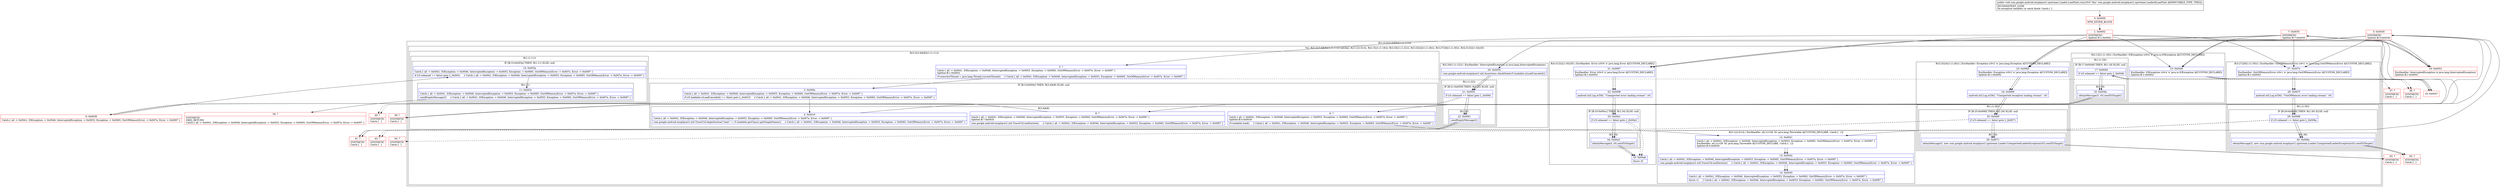 digraph "CFG forcom.google.android.exoplayer2.upstream.Loader.LoadTask.run()V" {
subgraph cluster_Region_2139592503 {
label = "R(1:(3:2|(3:4|6|8)|(1:(1:11))))";
node [shape=record,color=blue];
subgraph cluster_TryCatchRegion_6534456 {
label = "Try: R(3:2|(3:4|6|8)|(1:(1:11))) catches: R(3:12|13|14), R(2:15|(1:(1:18))), R(2:20|(1:(1:22))), R(3:23|24|(1:(1:26))), R(3:27|28|(1:(1:30))), R(4:31|32|(1:34)|35)";
node [shape=record,color=blue];
subgraph cluster_Region_87546217 {
label = "R(3:2|(3:4|6|8)|(1:(1:11)))";
node [shape=record,color=blue];
Node_2 [shape=record,label="{2\:\ ?|Catch:\{ all \-\> 0x0041, IOException \-\> 0x0046, InterruptedException \-\> 0x0053, Exception \-\> 0x0065, OutOfMemoryError \-\> 0x007e, Error \-\> 0x0097 \}\lSplitter:B:1:0x0002\l|r5.executorThread = java.lang.Thread.currentThread()     \/\/ Catch:\{ all \-\> 0x0041, IOException \-\> 0x0046, InterruptedException \-\> 0x0053, Exception \-\> 0x0065, OutOfMemoryError \-\> 0x007e, Error \-\> 0x0097 \}\l}"];
subgraph cluster_IfRegion_648514691 {
label = "IF [B:3:0x000e] THEN: R(3:4|6|8) ELSE: null";
node [shape=record,color=blue];
Node_3 [shape=record,label="{3\:\ 0x000e|Catch:\{ all \-\> 0x0041, IOException \-\> 0x0046, InterruptedException \-\> 0x0053, Exception \-\> 0x0065, OutOfMemoryError \-\> 0x007e, Error \-\> 0x0097 \}\l|if (r5.loadable.isLoadCanceled() == false) goto L_0x0010     \/\/ Catch:\{ all \-\> 0x0041, IOException \-\> 0x0046, InterruptedException \-\> 0x0053, Exception \-\> 0x0065, OutOfMemoryError \-\> 0x007e, Error \-\> 0x0097 \}\l}"];
subgraph cluster_Region_1700436303 {
label = "R(3:4|6|8)";
node [shape=record,color=blue];
Node_4 [shape=record,label="{4\:\ 0x0010|Catch:\{ all \-\> 0x0041, IOException \-\> 0x0046, InterruptedException \-\> 0x0053, Exception \-\> 0x0065, OutOfMemoryError \-\> 0x007e, Error \-\> 0x0097 \}\l|com.google.android.exoplayer2.util.TraceUtil.beginSection(\"load:\" + r5.loadable.getClass().getSimpleName())     \/\/ Catch:\{ all \-\> 0x0041, IOException \-\> 0x0046, InterruptedException \-\> 0x0053, Exception \-\> 0x0065, OutOfMemoryError \-\> 0x007e, Error \-\> 0x0097 \}\l}"];
Node_6 [shape=record,label="{6\:\ ?|Catch:\{ all \-\> 0x0041, IOException \-\> 0x0046, InterruptedException \-\> 0x0053, Exception \-\> 0x0065, OutOfMemoryError \-\> 0x007e, Error \-\> 0x0097 \}\lSplitter:B:5:0x0030\l|r5.loadable.load()     \/\/ Catch:\{ all \-\> 0x0041, IOException \-\> 0x0046, InterruptedException \-\> 0x0053, Exception \-\> 0x0065, OutOfMemoryError \-\> 0x007e, Error \-\> 0x0097 \}\l}"];
Node_8 [shape=record,label="{8\:\ ?|Catch:\{ all \-\> 0x0041, IOException \-\> 0x0046, InterruptedException \-\> 0x0053, Exception \-\> 0x0065, OutOfMemoryError \-\> 0x007e, Error \-\> 0x0097 \}\lSplitter:B:7:0x0035\l|com.google.android.exoplayer2.util.TraceUtil.endSection()     \/\/ Catch:\{ all \-\> 0x0041, IOException \-\> 0x0046, InterruptedException \-\> 0x0053, Exception \-\> 0x0065, OutOfMemoryError \-\> 0x007e, Error \-\> 0x0097 \}\l}"];
}
}
subgraph cluster_Region_2022521513 {
label = "R(1:(1:11))";
node [shape=record,color=blue];
subgraph cluster_IfRegion_1137330240 {
label = "IF [B:10:0x003a] THEN: R(1:11) ELSE: null";
node [shape=record,color=blue];
Node_10 [shape=record,label="{10\:\ 0x003a|Catch:\{ all \-\> 0x0041, IOException \-\> 0x0046, InterruptedException \-\> 0x0053, Exception \-\> 0x0065, OutOfMemoryError \-\> 0x007e, Error \-\> 0x0097 \}\l|if (r5.released == false) goto L_0x003c     \/\/ Catch:\{ all \-\> 0x0041, IOException \-\> 0x0046, InterruptedException \-\> 0x0053, Exception \-\> 0x0065, OutOfMemoryError \-\> 0x007e, Error \-\> 0x0097 \}\l}"];
subgraph cluster_Region_1494423342 {
label = "R(1:11)";
node [shape=record,color=blue];
Node_11 [shape=record,label="{11\:\ 0x003c|Catch:\{ all \-\> 0x0041, IOException \-\> 0x0046, InterruptedException \-\> 0x0053, Exception \-\> 0x0065, OutOfMemoryError \-\> 0x007e, Error \-\> 0x0097 \}\l|sendEmptyMessage(2)     \/\/ Catch:\{ all \-\> 0x0041, IOException \-\> 0x0046, InterruptedException \-\> 0x0053, Exception \-\> 0x0065, OutOfMemoryError \-\> 0x007e, Error \-\> 0x0097 \}\l}"];
}
}
}
}
subgraph cluster_Region_1756523938 {
label = "R(3:12|13|14) | ExcHandler: all (r1v26 'th' java.lang.Throwable A[CUSTOM_DECLARE, Catch:\{  \}])\l";
node [shape=record,color=blue];
Node_12 [shape=record,label="{12\:\ 0x0041|Catch:\{ all \-\> 0x0041, IOException \-\> 0x0046, InterruptedException \-\> 0x0053, Exception \-\> 0x0065, OutOfMemoryError \-\> 0x007e, Error \-\> 0x0097 \}\lExcHandler: all (r1v26 'th' java.lang.Throwable A[CUSTOM_DECLARE, Catch:\{  \}])\lSplitter:B:5:0x0030\l}"];
Node_13 [shape=record,label="{13\:\ 0x0042|Catch:\{ all \-\> 0x0041, IOException \-\> 0x0046, InterruptedException \-\> 0x0053, Exception \-\> 0x0065, OutOfMemoryError \-\> 0x007e, Error \-\> 0x0097 \}\l|com.google.android.exoplayer2.util.TraceUtil.endSection()     \/\/ Catch:\{ all \-\> 0x0041, IOException \-\> 0x0046, InterruptedException \-\> 0x0053, Exception \-\> 0x0065, OutOfMemoryError \-\> 0x007e, Error \-\> 0x0097 \}\l}"];
Node_14 [shape=record,label="{14\:\ 0x0045|Catch:\{ all \-\> 0x0041, IOException \-\> 0x0046, InterruptedException \-\> 0x0053, Exception \-\> 0x0065, OutOfMemoryError \-\> 0x007e, Error \-\> 0x0097 \}\l|throw r1     \/\/ Catch:\{ all \-\> 0x0041, IOException \-\> 0x0046, InterruptedException \-\> 0x0053, Exception \-\> 0x0065, OutOfMemoryError \-\> 0x007e, Error \-\> 0x0097 \}\l}"];
}
subgraph cluster_Region_2038123119 {
label = "R(2:15|(1:(1:18))) | ExcHandler: IOException (r0v4 'e' java.io.IOException A[CUSTOM_DECLARE])\l";
node [shape=record,color=blue];
Node_15 [shape=record,label="{15\:\ 0x0046|ExcHandler: IOException (r0v4 'e' java.io.IOException A[CUSTOM_DECLARE])\lSplitter:B:1:0x0002\l}"];
subgraph cluster_Region_1759679816 {
label = "R(1:(1:18))";
node [shape=record,color=blue];
subgraph cluster_IfRegion_696861981 {
label = "IF [B:17:0x0049] THEN: R(1:18) ELSE: null";
node [shape=record,color=blue];
Node_17 [shape=record,label="{17\:\ 0x0049|if (r5.released == false) goto L_0x004b\l}"];
subgraph cluster_Region_1387127539 {
label = "R(1:18)";
node [shape=record,color=blue];
Node_18 [shape=record,label="{18\:\ 0x004b|obtainMessage(3, r0).sendToTarget()\l}"];
}
}
}
}
subgraph cluster_Region_1906762491 {
label = "R(2:20|(1:(1:22))) | ExcHandler: InterruptedException (e java.lang.InterruptedException)\l";
node [shape=record,color=blue];
Node_20 [shape=record,label="{20\:\ 0x0054|com.google.android.exoplayer2.util.Assertions.checkState(r5.loadable.isLoadCanceled())\l}"];
subgraph cluster_Region_219308370 {
label = "R(1:(1:22))";
node [shape=record,color=blue];
subgraph cluster_IfRegion_1859152960 {
label = "IF [B:21:0x005f] THEN: R(1:22) ELSE: null";
node [shape=record,color=blue];
Node_21 [shape=record,label="{21\:\ 0x005f|if (r5.released == false) goto L_0x0061\l}"];
subgraph cluster_Region_1406640403 {
label = "R(1:22)";
node [shape=record,color=blue];
Node_22 [shape=record,label="{22\:\ 0x0061|sendEmptyMessage(2)\l}"];
}
}
}
}
subgraph cluster_Region_362819752 {
label = "R(3:23|24|(1:(1:26))) | ExcHandler: Exception (r0v2 'e' java.lang.Exception A[CUSTOM_DECLARE])\l";
node [shape=record,color=blue];
Node_23 [shape=record,label="{23\:\ 0x0065|ExcHandler: Exception (r0v2 'e' java.lang.Exception A[CUSTOM_DECLARE])\lSplitter:B:1:0x0002\l}"];
Node_24 [shape=record,label="{24\:\ 0x0066|android.util.Log.e(TAG, \"Unexpected exception loading stream\", r0)\l}"];
subgraph cluster_Region_187095999 {
label = "R(1:(1:26))";
node [shape=record,color=blue];
subgraph cluster_IfRegion_1719211255 {
label = "IF [B:25:0x006f] THEN: R(1:26) ELSE: null";
node [shape=record,color=blue];
Node_25 [shape=record,label="{25\:\ 0x006f|if (r5.released == false) goto L_0x0071\l}"];
subgraph cluster_Region_147389970 {
label = "R(1:26)";
node [shape=record,color=blue];
Node_26 [shape=record,label="{26\:\ 0x0071|obtainMessage(3, new com.google.android.exoplayer2.upstream.Loader.UnexpectedLoaderException(r0)).sendToTarget()\l}"];
}
}
}
}
subgraph cluster_Region_486124243 {
label = "R(3:27|28|(1:(1:30))) | ExcHandler: OutOfMemoryError (r0v1 'e' java.lang.OutOfMemoryError A[CUSTOM_DECLARE])\l";
node [shape=record,color=blue];
Node_27 [shape=record,label="{27\:\ 0x007e|ExcHandler: OutOfMemoryError (r0v1 'e' java.lang.OutOfMemoryError A[CUSTOM_DECLARE])\lSplitter:B:1:0x0002\l}"];
Node_28 [shape=record,label="{28\:\ 0x007f|android.util.Log.e(TAG, \"OutOfMemory error loading stream\", r0)\l}"];
subgraph cluster_Region_566194640 {
label = "R(1:(1:30))";
node [shape=record,color=blue];
subgraph cluster_IfRegion_265230268 {
label = "IF [B:29:0x0088] THEN: R(1:30) ELSE: null";
node [shape=record,color=blue];
Node_29 [shape=record,label="{29\:\ 0x0088|if (r5.released == false) goto L_0x008a\l}"];
subgraph cluster_Region_1085816889 {
label = "R(1:30)";
node [shape=record,color=blue];
Node_30 [shape=record,label="{30\:\ 0x008a|obtainMessage(3, new com.google.android.exoplayer2.upstream.Loader.UnexpectedLoaderException(r0)).sendToTarget()\l}"];
}
}
}
}
subgraph cluster_Region_298243535 {
label = "R(4:31|32|(1:34)|35) | ExcHandler: Error (r0v0 'e' java.lang.Error A[CUSTOM_DECLARE])\l";
node [shape=record,color=blue];
Node_31 [shape=record,label="{31\:\ 0x0097|ExcHandler: Error (r0v0 'e' java.lang.Error A[CUSTOM_DECLARE])\lSplitter:B:1:0x0002\l}"];
Node_32 [shape=record,label="{32\:\ 0x0098|android.util.Log.e(TAG, \"Unexpected error loading stream\", r0)\l}"];
subgraph cluster_IfRegion_1269630934 {
label = "IF [B:33:0x00a1] THEN: R(1:34) ELSE: null";
node [shape=record,color=blue];
Node_33 [shape=record,label="{33\:\ 0x00a1|if (r5.released == false) goto L_0x00a3\l}"];
subgraph cluster_Region_1017682920 {
label = "R(1:34)";
node [shape=record,color=blue];
Node_34 [shape=record,label="{34\:\ 0x00a3|obtainMessage(4, r0).sendToTarget()\l}"];
}
}
Node_35 [shape=record,label="{35\:\ 0x00ab|throw r0\l}"];
}
}
}
subgraph cluster_Region_1756523938 {
label = "R(3:12|13|14) | ExcHandler: all (r1v26 'th' java.lang.Throwable A[CUSTOM_DECLARE, Catch:\{  \}])\l";
node [shape=record,color=blue];
Node_12 [shape=record,label="{12\:\ 0x0041|Catch:\{ all \-\> 0x0041, IOException \-\> 0x0046, InterruptedException \-\> 0x0053, Exception \-\> 0x0065, OutOfMemoryError \-\> 0x007e, Error \-\> 0x0097 \}\lExcHandler: all (r1v26 'th' java.lang.Throwable A[CUSTOM_DECLARE, Catch:\{  \}])\lSplitter:B:5:0x0030\l}"];
Node_13 [shape=record,label="{13\:\ 0x0042|Catch:\{ all \-\> 0x0041, IOException \-\> 0x0046, InterruptedException \-\> 0x0053, Exception \-\> 0x0065, OutOfMemoryError \-\> 0x007e, Error \-\> 0x0097 \}\l|com.google.android.exoplayer2.util.TraceUtil.endSection()     \/\/ Catch:\{ all \-\> 0x0041, IOException \-\> 0x0046, InterruptedException \-\> 0x0053, Exception \-\> 0x0065, OutOfMemoryError \-\> 0x007e, Error \-\> 0x0097 \}\l}"];
Node_14 [shape=record,label="{14\:\ 0x0045|Catch:\{ all \-\> 0x0041, IOException \-\> 0x0046, InterruptedException \-\> 0x0053, Exception \-\> 0x0065, OutOfMemoryError \-\> 0x007e, Error \-\> 0x0097 \}\l|throw r1     \/\/ Catch:\{ all \-\> 0x0041, IOException \-\> 0x0046, InterruptedException \-\> 0x0053, Exception \-\> 0x0065, OutOfMemoryError \-\> 0x007e, Error \-\> 0x0097 \}\l}"];
}
subgraph cluster_Region_2038123119 {
label = "R(2:15|(1:(1:18))) | ExcHandler: IOException (r0v4 'e' java.io.IOException A[CUSTOM_DECLARE])\l";
node [shape=record,color=blue];
Node_15 [shape=record,label="{15\:\ 0x0046|ExcHandler: IOException (r0v4 'e' java.io.IOException A[CUSTOM_DECLARE])\lSplitter:B:1:0x0002\l}"];
subgraph cluster_Region_1759679816 {
label = "R(1:(1:18))";
node [shape=record,color=blue];
subgraph cluster_IfRegion_696861981 {
label = "IF [B:17:0x0049] THEN: R(1:18) ELSE: null";
node [shape=record,color=blue];
Node_17 [shape=record,label="{17\:\ 0x0049|if (r5.released == false) goto L_0x004b\l}"];
subgraph cluster_Region_1387127539 {
label = "R(1:18)";
node [shape=record,color=blue];
Node_18 [shape=record,label="{18\:\ 0x004b|obtainMessage(3, r0).sendToTarget()\l}"];
}
}
}
}
subgraph cluster_Region_1906762491 {
label = "R(2:20|(1:(1:22))) | ExcHandler: InterruptedException (e java.lang.InterruptedException)\l";
node [shape=record,color=blue];
Node_20 [shape=record,label="{20\:\ 0x0054|com.google.android.exoplayer2.util.Assertions.checkState(r5.loadable.isLoadCanceled())\l}"];
subgraph cluster_Region_219308370 {
label = "R(1:(1:22))";
node [shape=record,color=blue];
subgraph cluster_IfRegion_1859152960 {
label = "IF [B:21:0x005f] THEN: R(1:22) ELSE: null";
node [shape=record,color=blue];
Node_21 [shape=record,label="{21\:\ 0x005f|if (r5.released == false) goto L_0x0061\l}"];
subgraph cluster_Region_1406640403 {
label = "R(1:22)";
node [shape=record,color=blue];
Node_22 [shape=record,label="{22\:\ 0x0061|sendEmptyMessage(2)\l}"];
}
}
}
}
subgraph cluster_Region_362819752 {
label = "R(3:23|24|(1:(1:26))) | ExcHandler: Exception (r0v2 'e' java.lang.Exception A[CUSTOM_DECLARE])\l";
node [shape=record,color=blue];
Node_23 [shape=record,label="{23\:\ 0x0065|ExcHandler: Exception (r0v2 'e' java.lang.Exception A[CUSTOM_DECLARE])\lSplitter:B:1:0x0002\l}"];
Node_24 [shape=record,label="{24\:\ 0x0066|android.util.Log.e(TAG, \"Unexpected exception loading stream\", r0)\l}"];
subgraph cluster_Region_187095999 {
label = "R(1:(1:26))";
node [shape=record,color=blue];
subgraph cluster_IfRegion_1719211255 {
label = "IF [B:25:0x006f] THEN: R(1:26) ELSE: null";
node [shape=record,color=blue];
Node_25 [shape=record,label="{25\:\ 0x006f|if (r5.released == false) goto L_0x0071\l}"];
subgraph cluster_Region_147389970 {
label = "R(1:26)";
node [shape=record,color=blue];
Node_26 [shape=record,label="{26\:\ 0x0071|obtainMessage(3, new com.google.android.exoplayer2.upstream.Loader.UnexpectedLoaderException(r0)).sendToTarget()\l}"];
}
}
}
}
subgraph cluster_Region_486124243 {
label = "R(3:27|28|(1:(1:30))) | ExcHandler: OutOfMemoryError (r0v1 'e' java.lang.OutOfMemoryError A[CUSTOM_DECLARE])\l";
node [shape=record,color=blue];
Node_27 [shape=record,label="{27\:\ 0x007e|ExcHandler: OutOfMemoryError (r0v1 'e' java.lang.OutOfMemoryError A[CUSTOM_DECLARE])\lSplitter:B:1:0x0002\l}"];
Node_28 [shape=record,label="{28\:\ 0x007f|android.util.Log.e(TAG, \"OutOfMemory error loading stream\", r0)\l}"];
subgraph cluster_Region_566194640 {
label = "R(1:(1:30))";
node [shape=record,color=blue];
subgraph cluster_IfRegion_265230268 {
label = "IF [B:29:0x0088] THEN: R(1:30) ELSE: null";
node [shape=record,color=blue];
Node_29 [shape=record,label="{29\:\ 0x0088|if (r5.released == false) goto L_0x008a\l}"];
subgraph cluster_Region_1085816889 {
label = "R(1:30)";
node [shape=record,color=blue];
Node_30 [shape=record,label="{30\:\ 0x008a|obtainMessage(3, new com.google.android.exoplayer2.upstream.Loader.UnexpectedLoaderException(r0)).sendToTarget()\l}"];
}
}
}
}
subgraph cluster_Region_298243535 {
label = "R(4:31|32|(1:34)|35) | ExcHandler: Error (r0v0 'e' java.lang.Error A[CUSTOM_DECLARE])\l";
node [shape=record,color=blue];
Node_31 [shape=record,label="{31\:\ 0x0097|ExcHandler: Error (r0v0 'e' java.lang.Error A[CUSTOM_DECLARE])\lSplitter:B:1:0x0002\l}"];
Node_32 [shape=record,label="{32\:\ 0x0098|android.util.Log.e(TAG, \"Unexpected error loading stream\", r0)\l}"];
subgraph cluster_IfRegion_1269630934 {
label = "IF [B:33:0x00a1] THEN: R(1:34) ELSE: null";
node [shape=record,color=blue];
Node_33 [shape=record,label="{33\:\ 0x00a1|if (r5.released == false) goto L_0x00a3\l}"];
subgraph cluster_Region_1017682920 {
label = "R(1:34)";
node [shape=record,color=blue];
Node_34 [shape=record,label="{34\:\ 0x00a3|obtainMessage(4, r0).sendToTarget()\l}"];
}
}
Node_35 [shape=record,label="{35\:\ 0x00ab|throw r0\l}"];
}
Node_0 [shape=record,color=red,label="{0\:\ 0x0000|MTH_ENTER_BLOCK\l}"];
Node_1 [shape=record,color=red,label="{1\:\ 0x0002|SYNTHETIC\lSplitter:B:1:0x0002\l}"];
Node_5 [shape=record,color=red,label="{5\:\ 0x0030|SYNTHETIC\lSplitter:B:5:0x0030\l}"];
Node_7 [shape=record,color=red,label="{7\:\ 0x0035|SYNTHETIC\lSplitter:B:7:0x0035\l}"];
Node_9 [shape=record,color=red,label="{9\:\ 0x0038|Catch:\{ all \-\> 0x0041, IOException \-\> 0x0046, InterruptedException \-\> 0x0053, Exception \-\> 0x0065, OutOfMemoryError \-\> 0x007e, Error \-\> 0x0097 \}\l}"];
Node_16 [shape=record,color=red,label="{16\:\ 0x0047}"];
Node_19 [shape=record,color=red,label="{19\:\ 0x0053|ExcHandler: InterruptedException (e java.lang.InterruptedException)\lSplitter:B:1:0x0002\l}"];
Node_36 [shape=record,color=red,label="{36\:\ ?|SYNTHETIC\lORIG_RETURN\lCatch:\{ all \-\> 0x0041, IOException \-\> 0x0046, InterruptedException \-\> 0x0053, Exception \-\> 0x0065, OutOfMemoryError \-\> 0x007e, Error \-\> 0x0097 \}\l}"];
Node_37 [shape=record,color=red,label="{37\:\ ?|SYNTHETIC\lCatch:\{  \}\l}"];
Node_38 [shape=record,color=red,label="{38\:\ ?|SYNTHETIC\lCatch:\{  \}\l}"];
Node_39 [shape=record,color=red,label="{39\:\ ?|SYNTHETIC\lCatch:\{  \}\l}"];
Node_40 [shape=record,color=red,label="{40\:\ ?|SYNTHETIC\lCatch:\{  \}\l}"];
Node_41 [shape=record,color=red,label="{41\:\ ?|SYNTHETIC\lCatch:\{  \}\l}"];
Node_42 [shape=record,color=red,label="{42\:\ ?|SYNTHETIC\lCatch:\{  \}\l}"];
Node_43 [shape=record,color=red,label="{43\:\ ?|SYNTHETIC\lCatch:\{  \}\l}"];
Node_44 [shape=record,color=red,label="{44\:\ ?|SYNTHETIC\lCatch:\{  \}\l}"];
Node_45 [shape=record,color=red,label="{45\:\ ?|SYNTHETIC\lCatch:\{  \}\l}"];
MethodNode[shape=record,label="{public void com.google.android.exoplayer2.upstream.Loader.LoadTask.run((r5v0 'this' com.google.android.exoplayer2.upstream.Loader$LoadTask A[IMMUTABLE_TYPE, THIS]))  | INCONSISTENT_CODE\lNo exception handlers in catch block: Catch:\{  \}\l}"];
MethodNode -> Node_0;
Node_2 -> Node_3;
Node_3 -> Node_4;
Node_3 -> Node_9[style=dashed];
Node_4 -> Node_5;
Node_6 -> Node_7;
Node_6 -> Node_12;
Node_8 -> Node_9;
Node_10 -> Node_11;
Node_10 -> Node_37[style=dashed];
Node_11 -> Node_36;
Node_12 -> Node_13;
Node_13 -> Node_14;
Node_15 -> Node_16;
Node_17 -> Node_18;
Node_17 -> Node_38[style=dashed];
Node_18 -> Node_39;
Node_20 -> Node_21;
Node_21 -> Node_22;
Node_21 -> Node_40[style=dashed];
Node_22 -> Node_41;
Node_23 -> Node_24;
Node_24 -> Node_25;
Node_25 -> Node_26;
Node_25 -> Node_42[style=dashed];
Node_26 -> Node_43;
Node_27 -> Node_28;
Node_28 -> Node_29;
Node_29 -> Node_30;
Node_29 -> Node_44[style=dashed];
Node_30 -> Node_45;
Node_31 -> Node_32;
Node_32 -> Node_33;
Node_33 -> Node_34;
Node_33 -> Node_35[style=dashed];
Node_34 -> Node_35;
Node_12 -> Node_13;
Node_13 -> Node_14;
Node_15 -> Node_16;
Node_17 -> Node_18;
Node_17 -> Node_38[style=dashed];
Node_18 -> Node_39;
Node_20 -> Node_21;
Node_21 -> Node_22;
Node_21 -> Node_40[style=dashed];
Node_22 -> Node_41;
Node_23 -> Node_24;
Node_24 -> Node_25;
Node_25 -> Node_26;
Node_25 -> Node_42[style=dashed];
Node_26 -> Node_43;
Node_27 -> Node_28;
Node_28 -> Node_29;
Node_29 -> Node_30;
Node_29 -> Node_44[style=dashed];
Node_30 -> Node_45;
Node_31 -> Node_32;
Node_32 -> Node_33;
Node_33 -> Node_34;
Node_33 -> Node_35[style=dashed];
Node_34 -> Node_35;
Node_0 -> Node_1;
Node_1 -> Node_2;
Node_1 -> Node_15;
Node_1 -> Node_19;
Node_1 -> Node_23;
Node_1 -> Node_27;
Node_1 -> Node_31;
Node_5 -> Node_6;
Node_5 -> Node_12;
Node_5 -> Node_15;
Node_5 -> Node_19;
Node_5 -> Node_23;
Node_5 -> Node_27;
Node_5 -> Node_31;
Node_7 -> Node_8;
Node_7 -> Node_15;
Node_7 -> Node_19;
Node_7 -> Node_23;
Node_7 -> Node_27;
Node_7 -> Node_31;
Node_9 -> Node_10;
Node_16 -> Node_17;
Node_19 -> Node_20;
}

